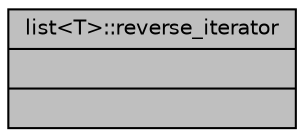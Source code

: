 digraph "list&lt;T&gt;::reverse_iterator"
{
 // INTERACTIVE_SVG=YES
  bgcolor="transparent";
  edge [fontname="Helvetica",fontsize="10",labelfontname="Helvetica",labelfontsize="10"];
  node [fontname="Helvetica",fontsize="10",shape=record];
  Node1 [label="{list\<T\>::reverse_iterator\n||}",height=0.2,width=0.4,color="black", fillcolor="grey75", style="filled", fontcolor="black"];
}
